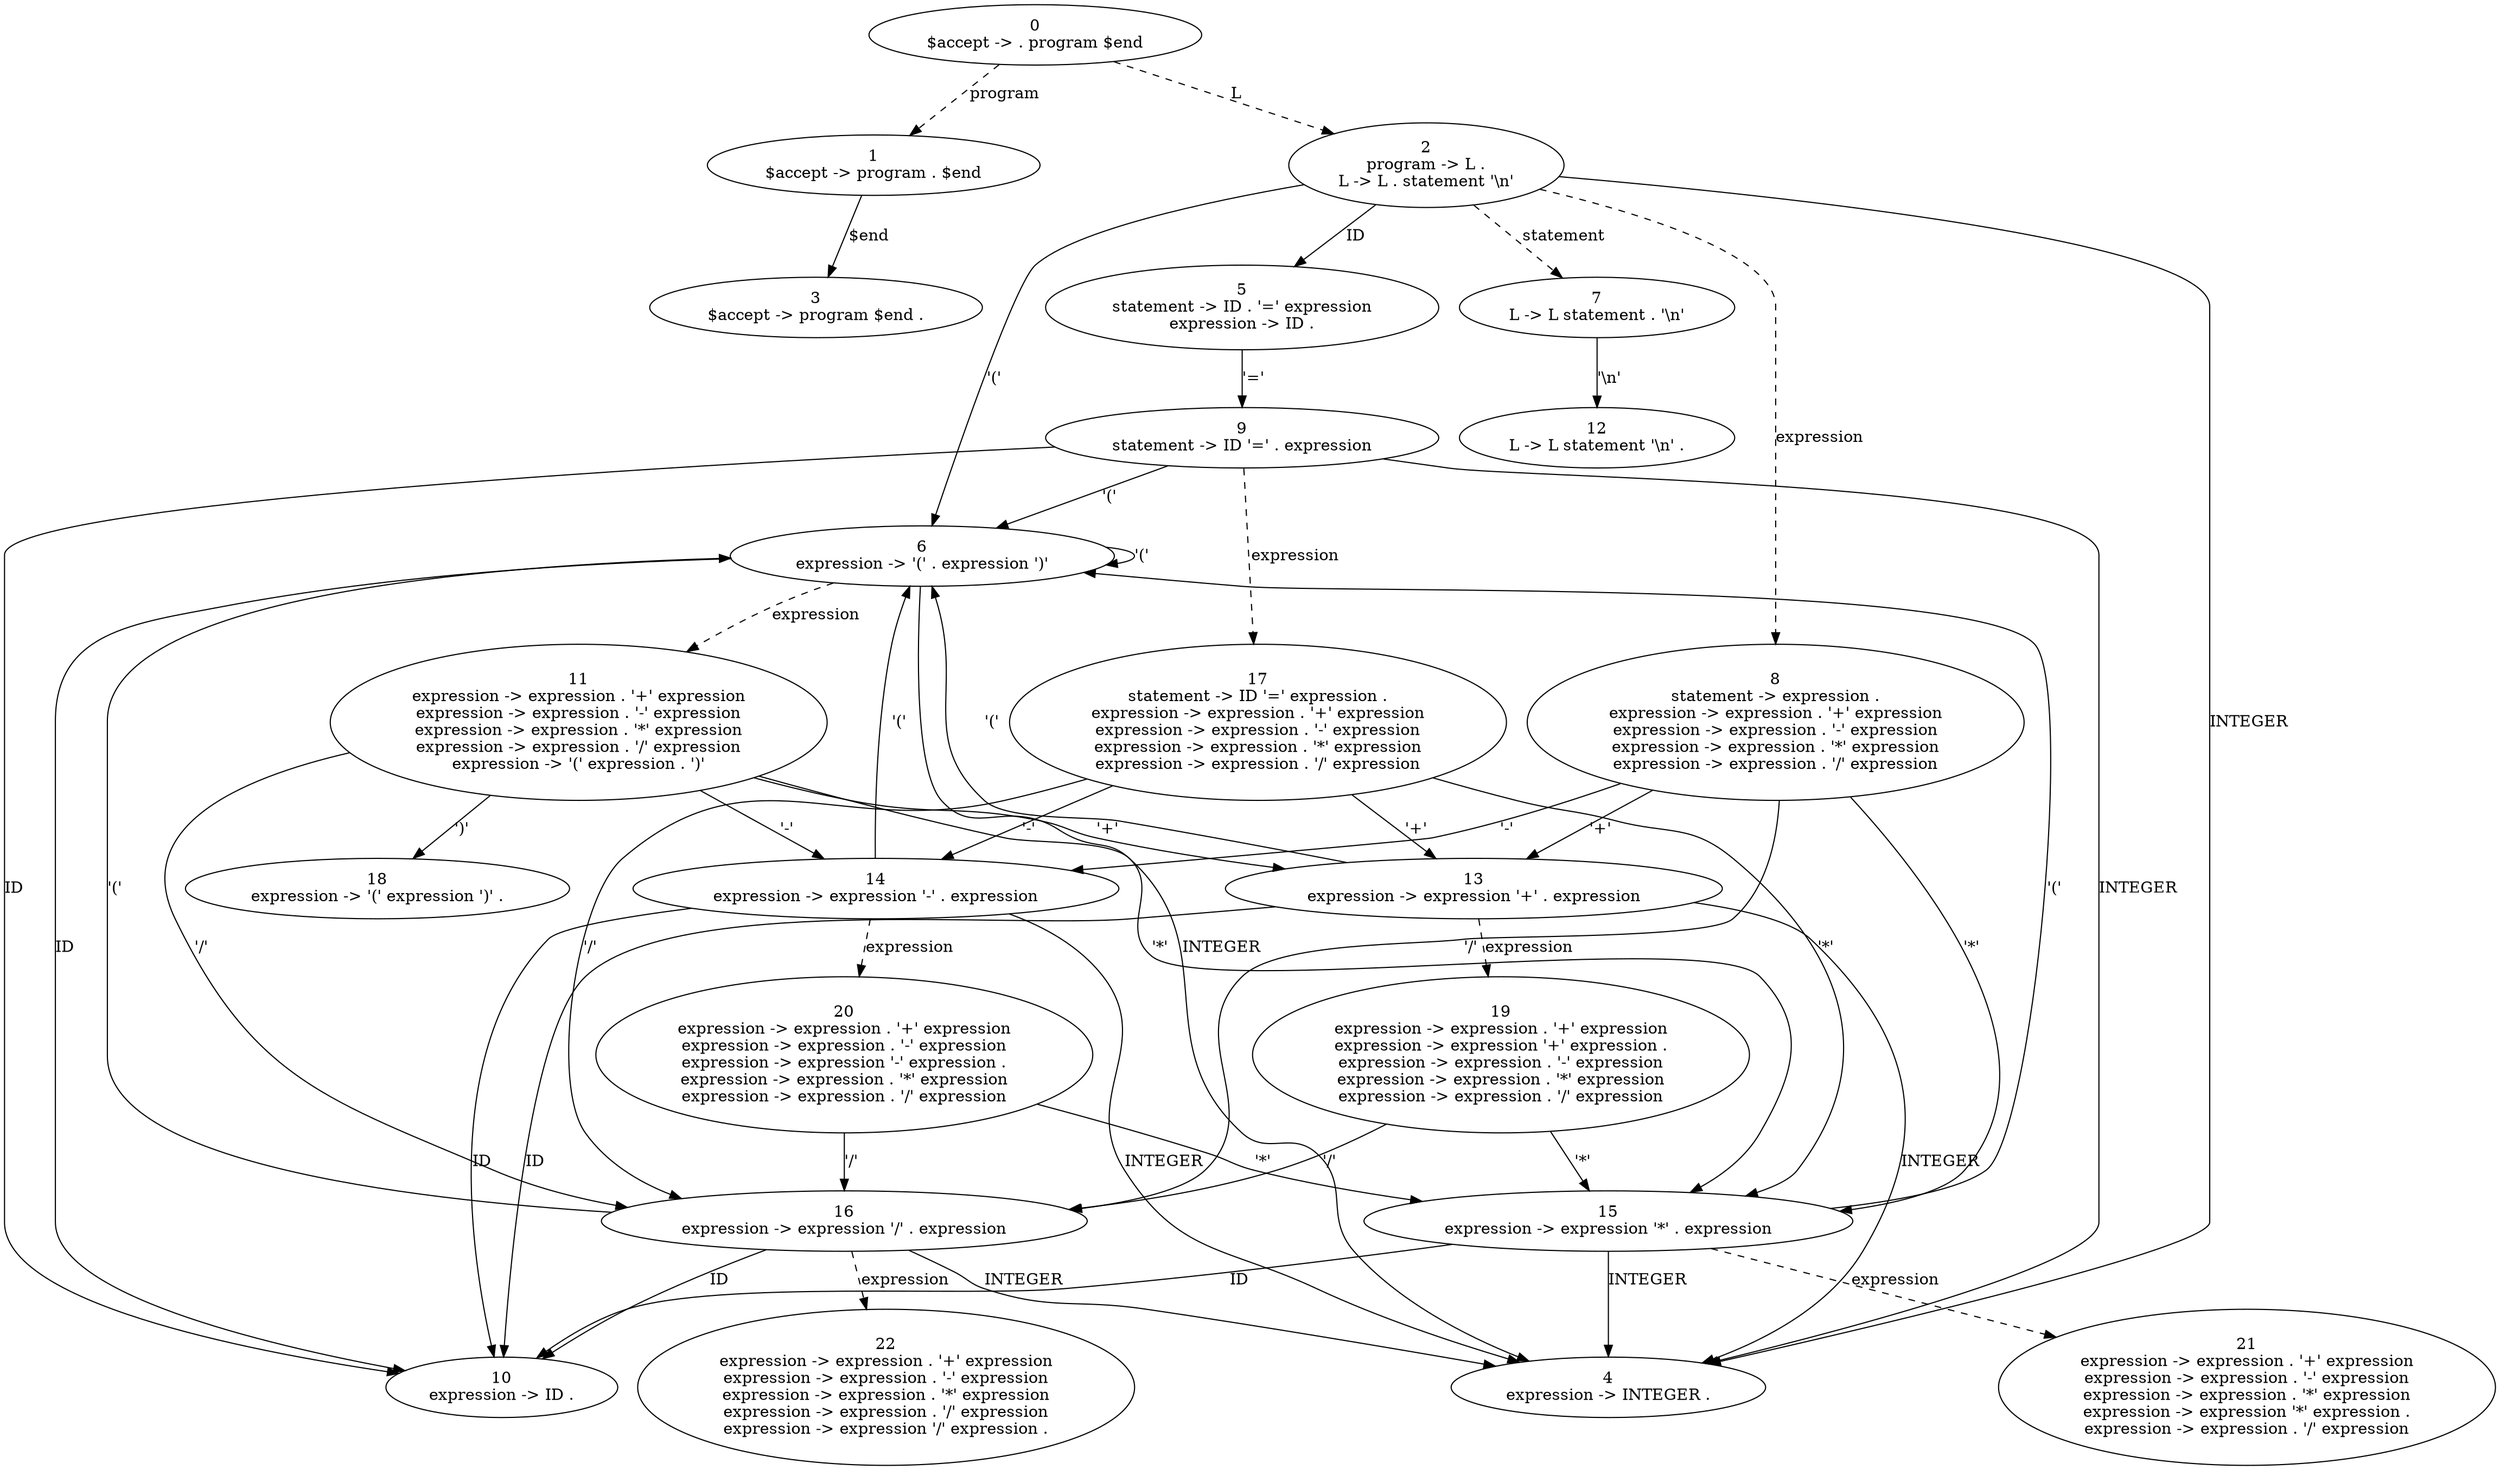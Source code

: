 digraph Automaton {
  0 [label="0\n$accept -> . program $end"]
  0 -> 1 [style=dashed label="program"]
  0 -> 2 [style=dashed label="L"]
  1 [label="1\n$accept -> program . $end"]
  1 -> 3 [style=solid label="$end"]
  2 [label="2\nprogram -> L .\nL -> L . statement '\\n'"]
  2 -> 4 [style=solid label="INTEGER"]
  2 -> 5 [style=solid label="ID"]
  2 -> 6 [style=solid label="'('"]
  2 -> 7 [style=dashed label="statement"]
  2 -> 8 [style=dashed label="expression"]
  3 [label="3\n$accept -> program $end ."]
  4 [label="4\nexpression -> INTEGER ."]
  5 [label="5\nstatement -> ID . '=' expression\nexpression -> ID ."]
  5 -> 9 [style=solid label="'='"]
  6 [label="6\nexpression -> '(' . expression ')'"]
  6 -> 4 [style=solid label="INTEGER"]
  6 -> 10 [style=solid label="ID"]
  6 -> 6 [style=solid label="'('"]
  6 -> 11 [style=dashed label="expression"]
  7 [label="7\nL -> L statement . '\\n'"]
  7 -> 12 [style=solid label="'\\n'"]
  8 [label="8\nstatement -> expression .\nexpression -> expression . '+' expression\nexpression -> expression . '-' expression\nexpression -> expression . '*' expression\nexpression -> expression . '/' expression"]
  8 -> 13 [style=solid label="'+'"]
  8 -> 14 [style=solid label="'-'"]
  8 -> 15 [style=solid label="'*'"]
  8 -> 16 [style=solid label="'/'"]
  9 [label="9\nstatement -> ID '=' . expression"]
  9 -> 4 [style=solid label="INTEGER"]
  9 -> 10 [style=solid label="ID"]
  9 -> 6 [style=solid label="'('"]
  9 -> 17 [style=dashed label="expression"]
  10 [label="10\nexpression -> ID ."]
  11 [label="11\nexpression -> expression . '+' expression\nexpression -> expression . '-' expression\nexpression -> expression . '*' expression\nexpression -> expression . '/' expression\nexpression -> '(' expression . ')'"]
  11 -> 13 [style=solid label="'+'"]
  11 -> 14 [style=solid label="'-'"]
  11 -> 15 [style=solid label="'*'"]
  11 -> 16 [style=solid label="'/'"]
  11 -> 18 [style=solid label="')'"]
  12 [label="12\nL -> L statement '\\n' ."]
  13 [label="13\nexpression -> expression '+' . expression"]
  13 -> 4 [style=solid label="INTEGER"]
  13 -> 10 [style=solid label="ID"]
  13 -> 6 [style=solid label="'('"]
  13 -> 19 [style=dashed label="expression"]
  14 [label="14\nexpression -> expression '-' . expression"]
  14 -> 4 [style=solid label="INTEGER"]
  14 -> 10 [style=solid label="ID"]
  14 -> 6 [style=solid label="'('"]
  14 -> 20 [style=dashed label="expression"]
  15 [label="15\nexpression -> expression '*' . expression"]
  15 -> 4 [style=solid label="INTEGER"]
  15 -> 10 [style=solid label="ID"]
  15 -> 6 [style=solid label="'('"]
  15 -> 21 [style=dashed label="expression"]
  16 [label="16\nexpression -> expression '/' . expression"]
  16 -> 4 [style=solid label="INTEGER"]
  16 -> 10 [style=solid label="ID"]
  16 -> 6 [style=solid label="'('"]
  16 -> 22 [style=dashed label="expression"]
  17 [label="17\nstatement -> ID '=' expression .\nexpression -> expression . '+' expression\nexpression -> expression . '-' expression\nexpression -> expression . '*' expression\nexpression -> expression . '/' expression"]
  17 -> 13 [style=solid label="'+'"]
  17 -> 14 [style=solid label="'-'"]
  17 -> 15 [style=solid label="'*'"]
  17 -> 16 [style=solid label="'/'"]
  18 [label="18\nexpression -> '(' expression ')' ."]
  19 [label="19\nexpression -> expression . '+' expression\nexpression -> expression '+' expression .\nexpression -> expression . '-' expression\nexpression -> expression . '*' expression\nexpression -> expression . '/' expression"]
  19 -> 15 [style=solid label="'*'"]
  19 -> 16 [style=solid label="'/'"]
  20 [label="20\nexpression -> expression . '+' expression\nexpression -> expression . '-' expression\nexpression -> expression '-' expression .\nexpression -> expression . '*' expression\nexpression -> expression . '/' expression"]
  20 -> 15 [style=solid label="'*'"]
  20 -> 16 [style=solid label="'/'"]
  21 [label="21\nexpression -> expression . '+' expression\nexpression -> expression . '-' expression\nexpression -> expression . '*' expression\nexpression -> expression '*' expression .\nexpression -> expression . '/' expression"]
  22 [label="22\nexpression -> expression . '+' expression\nexpression -> expression . '-' expression\nexpression -> expression . '*' expression\nexpression -> expression . '/' expression\nexpression -> expression '/' expression ."]
}
